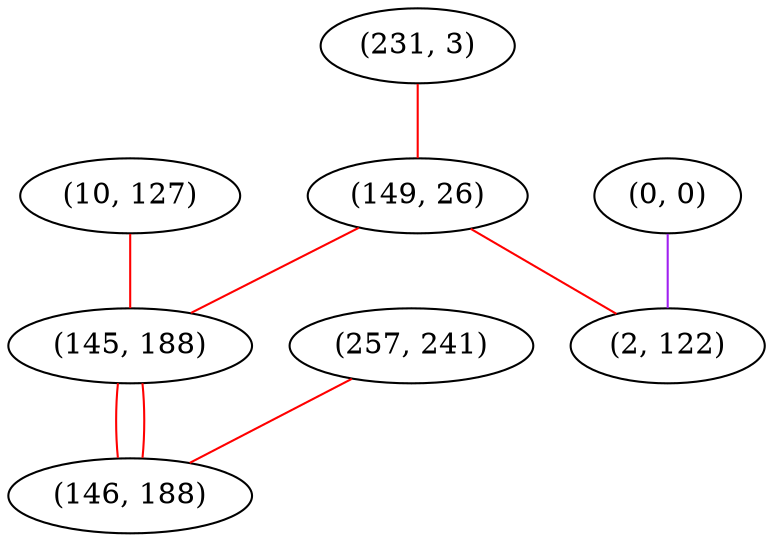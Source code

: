 graph "" {
"(10, 127)";
"(231, 3)";
"(0, 0)";
"(149, 26)";
"(145, 188)";
"(257, 241)";
"(146, 188)";
"(2, 122)";
"(10, 127)" -- "(145, 188)"  [color=red, key=0, weight=1];
"(231, 3)" -- "(149, 26)"  [color=red, key=0, weight=1];
"(0, 0)" -- "(2, 122)"  [color=purple, key=0, weight=4];
"(149, 26)" -- "(145, 188)"  [color=red, key=0, weight=1];
"(149, 26)" -- "(2, 122)"  [color=red, key=0, weight=1];
"(145, 188)" -- "(146, 188)"  [color=red, key=0, weight=1];
"(145, 188)" -- "(146, 188)"  [color=red, key=1, weight=1];
"(257, 241)" -- "(146, 188)"  [color=red, key=0, weight=1];
}
